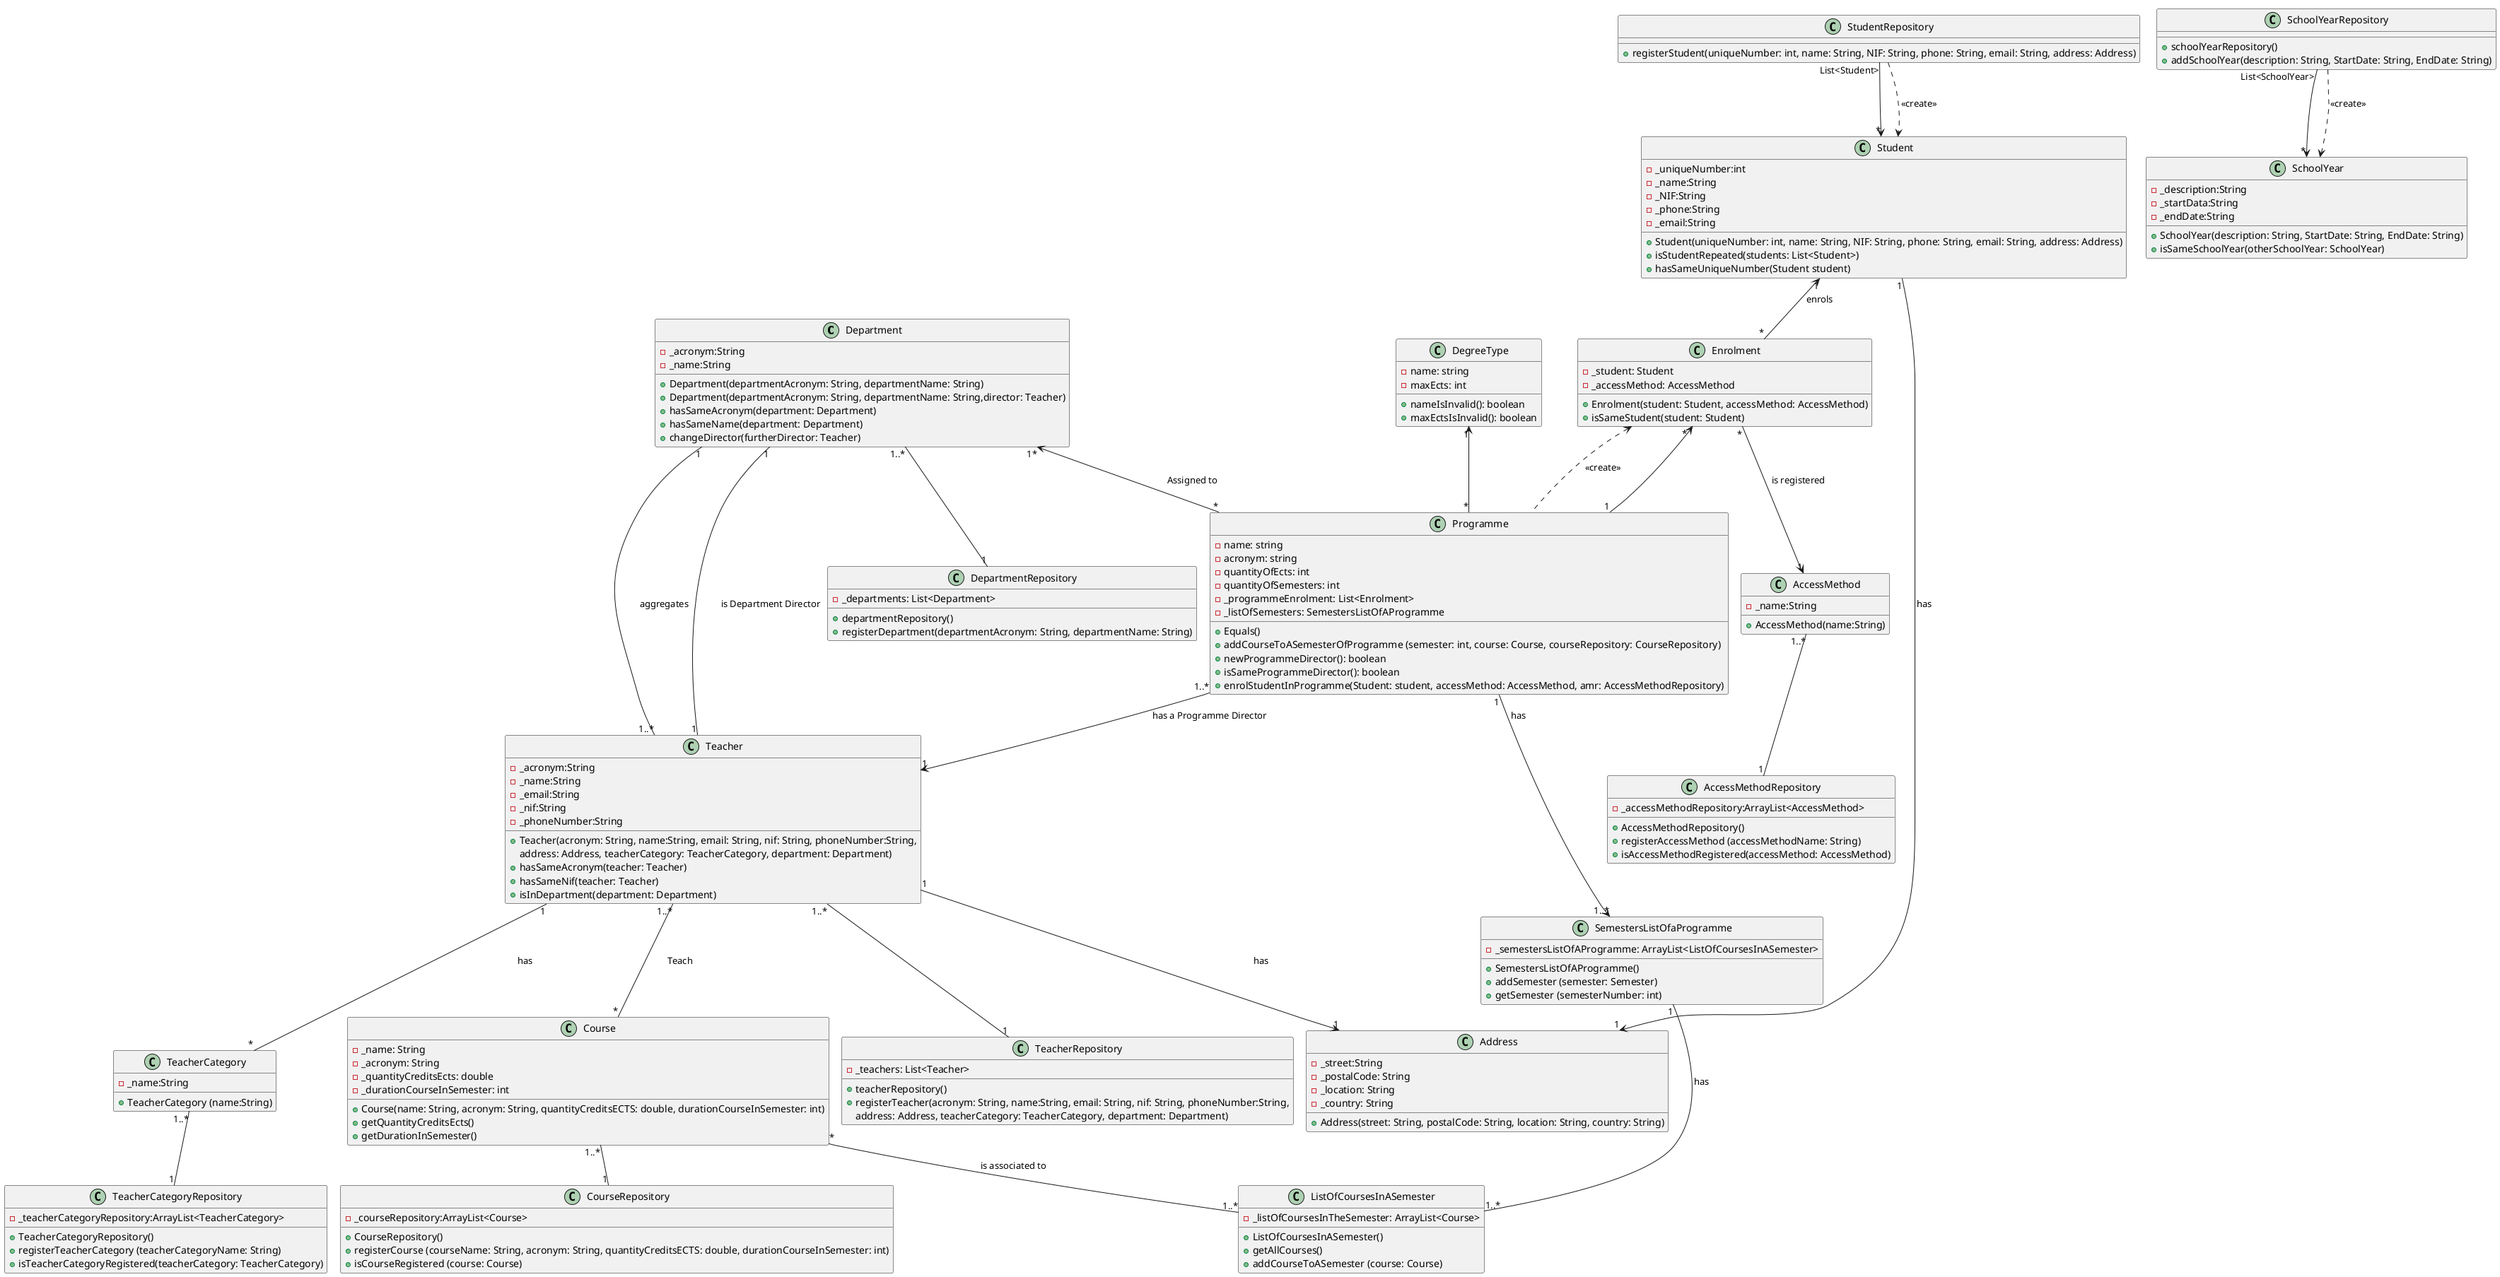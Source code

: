 @startuml
!pragma layout smetana
'left to right direction

class Department {
    -_acronym:String
    -_name:String
    +Department(departmentAcronym: String, departmentName: String)
    +Department(departmentAcronym: String, departmentName: String,director: Teacher)
    +hasSameAcronym(department: Department)
    +hasSameName(department: Department)
    +changeDirector(furtherDirector: Teacher)
}

class DepartmentRepository {
    -_departments: List<Department>
    +departmentRepository()
    +registerDepartment(departmentAcronym: String, departmentName: String)
}

class TeacherCategory {
    -_name:String
    + TeacherCategory (name:String)
}


class TeacherCategoryRepository {
    -_teacherCategoryRepository:ArrayList<TeacherCategory>
    +TeacherCategoryRepository()
    +registerTeacherCategory (teacherCategoryName: String)
    +isTeacherCategoryRegistered(teacherCategory: TeacherCategory)
}

class Programme {
     - name: string
     - acronym: string
     - quantityOfEcts: int
     - quantityOfSemesters: int
     -_programmeEnrolment: List<Enrolment>
     -_listOfSemesters: SemestersListOfAProgramme

     + Equals()
     + addCourseToASemesterOfProgramme (semester: int, course: Course, courseRepository: CourseRepository)
     + newProgrammeDirector(): boolean
     + isSameProgrammeDirector(): boolean
     +enrolStudentInProgramme(Student: student, accessMethod: AccessMethod, amr: AccessMethodRepository)
 }

class DegreeType {
    - name: string
    - maxEcts: int
    + nameIsInvalid(): boolean
    + maxEctsIsInvalid(): boolean
}

class Teacher {
     -_acronym:String
     -_name:String
     -_email:String
     -_nif:String
     -_phoneNumber:String
     +Teacher(acronym: String, name:String, email: String, nif: String, phoneNumber:String,
     address: Address, teacherCategory: TeacherCategory, department: Department)
     +hasSameAcronym(teacher: Teacher)
     +hasSameNif(teacher: Teacher)
     +isInDepartment(department: Department)
}

class TeacherRepository {
    -_teachers: List<Teacher>
    +teacherRepository()
    +registerTeacher(acronym: String, name:String, email: String, nif: String, phoneNumber:String,
                          address: Address, teacherCategory: TeacherCategory, department: Department)
}


class SchoolYear {
    -_description:String
    -_startData:String
    -_endDate:String
    +SchoolYear(description: String, StartDate: String, EndDate: String)
    +isSameSchoolYear(otherSchoolYear: SchoolYear)
}

class SchoolYearRepository {
    +schoolYearRepository()
    +addSchoolYear(description: String, StartDate: String, EndDate: String)
}

class Enrolment {
    -_student: Student
    -_accessMethod: AccessMethod
    +Enrolment(student: Student, accessMethod: AccessMethod)
    +isSameStudent(student: Student)
}

class Student {
    -_uniqueNumber:int
    -_name:String
    -_NIF:String
    -_phone:String
    -_email:String
    +Student(uniqueNumber: int, name: String, NIF: String, phone: String, email: String, address: Address)
    +isStudentRepeated(students: List<Student>)
    +hasSameUniqueNumber(Student student)
}

class StudentRepository {
    +registerStudent(uniqueNumber: int, name: String, NIF: String, phone: String, email: String, address: Address)
}

class AccessMethod {
    -_name:String
    +AccessMethod(name:String)
}

class AccessMethodRepository {
    -_accessMethodRepository:ArrayList<AccessMethod>
    +AccessMethodRepository()
    +registerAccessMethod (accessMethodName: String)
    +isAccessMethodRegistered(accessMethod: AccessMethod)
}

class Address {
     -_street:String
     -_postalCode: String
     -_location: String
     -_country: String
     +Address(street: String, postalCode: String, location: String, country: String)
}

class Course {
    -_name: String
    -_acronym: String
    -_quantityCreditsEcts: double
    -_durationCourseInSemester: int

    +Course(name: String, acronym: String, quantityCreditsECTS: double, durationCourseInSemester: int)
    +getQuantityCreditsEcts()
    +getDurationInSemester()
}

class CourseRepository {
    -_courseRepository:ArrayList<Course>
    +CourseRepository()
    +registerCourse (courseName: String, acronym: String, quantityCreditsECTS: double, durationCourseInSemester: int)
    +isCourseRegistered (course: Course)
}

class SemestersListOfaProgramme {
    -_semestersListOfAProgramme: ArrayList<ListOfCoursesInASemester>
    +SemestersListOfAProgramme()
    +addSemester (semester: Semester)
    +getSemester (semesterNumber: int)
}

class ListOfCoursesInASemester {
    -_listOfCoursesInTheSemester: ArrayList<Course>
    +ListOfCoursesInASemester()
    +getAllCourses()
    +addCourseToASemester (course: Course)
}

Teacher "1" --> "1" Address: has
Student "1" --> "1" Address: has
Programme "1..*" --> "1" Teacher : has a Programme Director
Teacher "1" -- "*" TeacherCategory: has
Teacher "1..*" -- "*" Course: Teach
Course "*" -- "1..*" ListOfCoursesInASemester: is associated to
SemestersListOfaProgramme  "1..*" <-u- "1" Programme: has
SemestersListOfaProgramme "1" -- "1..*" ListOfCoursesInASemester: has
Programme "*" -u-> "1*" Department: Assigned to
DegreeType "1" <-- "*" Programme
Enrolment "*" --> "1" AccessMethod: is registered
Programme "1"  -u-> "*\n      " Enrolment
Programme .u.> Enrolment: <<create>>\n\n
Student "1" <-- "*" Enrolment: enrols
StudentRepository "List<Student>" ---> "*" Student: "      "
StudentRepository ...> Student: <<create>>
SchoolYearRepository "List<SchoolYear> " ---> "*" SchoolYear: "      "
SchoolYearRepository ...> SchoolYear: <<create>>
Teacher "1" -r- "1" Department: is Department Director
Teacher "1..*" -- "1" Department: aggregates
Teacher "1..*" -- "1" TeacherRepository
Department "1..*" -- "1" DepartmentRepository
AccessMethod "1..*" -- "1" AccessMethodRepository
TeacherCategory "1..*" -- "1" TeacherCategoryRepository
Course "1..*" -- "1" CourseRepository
@enduml
